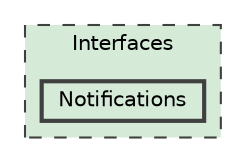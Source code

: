 digraph "C:/Users/tkefauver/Source/Repos/MonkeyPaste/Common/MonkeyPaste.Common.Plugin/Interfaces/Notifications"
{
 // LATEX_PDF_SIZE
  bgcolor="transparent";
  edge [fontname=Helvetica,fontsize=10,labelfontname=Helvetica,labelfontsize=10];
  node [fontname=Helvetica,fontsize=10,shape=box,height=0.2,width=0.4];
  compound=true
  subgraph clusterdir_d7a24015de3ad3397ba9b230e38f5b53 {
    graph [ bgcolor="#d5ebd8", pencolor="grey25", label="Interfaces", fontname=Helvetica,fontsize=10 style="filled,dashed", URL="dir_d7a24015de3ad3397ba9b230e38f5b53.html",tooltip=""]
  dir_f5b6ac0487f1da2a266e28765e3203fc [label="Notifications", fillcolor="#d5ebd8", color="grey25", style="filled,bold", URL="dir_f5b6ac0487f1da2a266e28765e3203fc.html",tooltip=""];
  }
}
